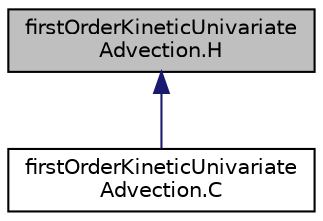 digraph "firstOrderKineticUnivariateAdvection.H"
{
  bgcolor="transparent";
  edge [fontname="Helvetica",fontsize="10",labelfontname="Helvetica",labelfontsize="10"];
  node [fontname="Helvetica",fontsize="10",shape=record];
  Node44 [label="firstOrderKineticUnivariate\lAdvection.H",height=0.2,width=0.4,color="black", fillcolor="grey75", style="filled", fontcolor="black"];
  Node44 -> Node45 [dir="back",color="midnightblue",fontsize="10",style="solid",fontname="Helvetica"];
  Node45 [label="firstOrderKineticUnivariate\lAdvection.C",height=0.2,width=0.4,color="black",URL="$a00140.html"];
}
